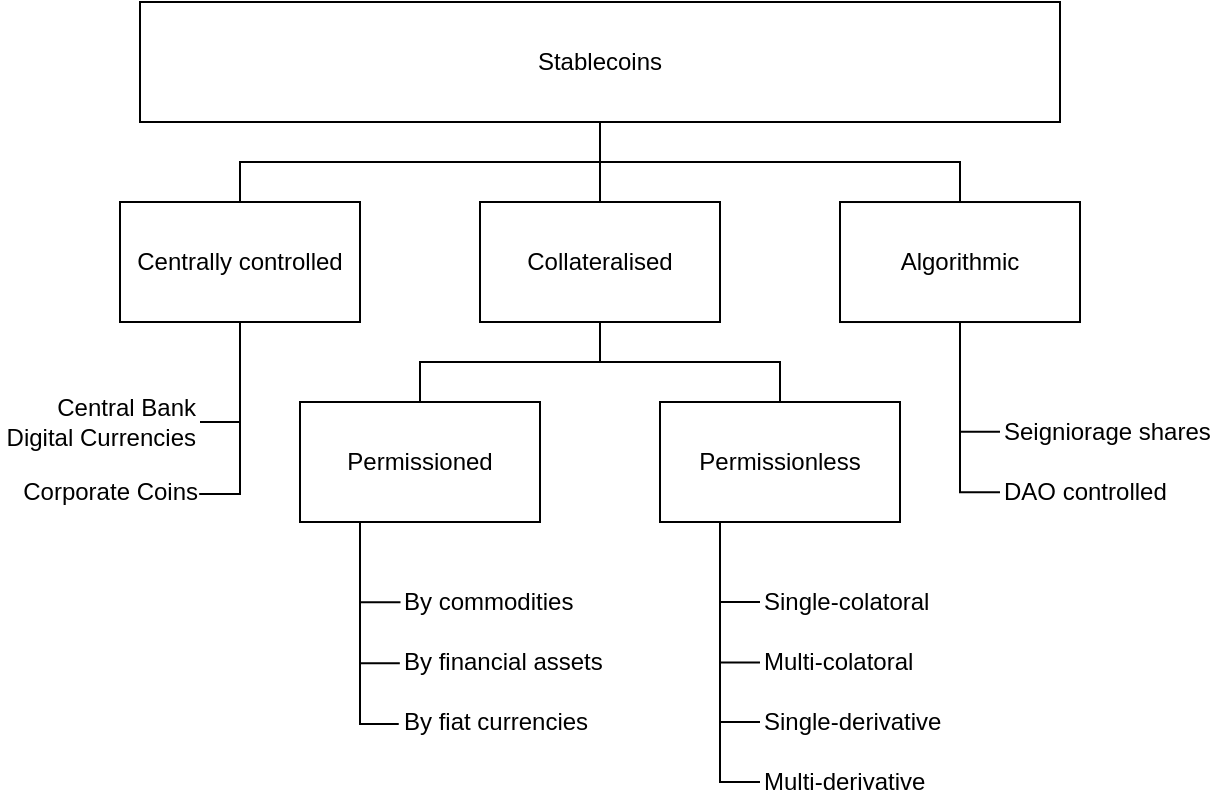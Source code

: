 <mxfile version="14.8.4" type="github">
  <diagram id="N13bFzYinG4LB2TxntSP" name="Page-1">
    <mxGraphModel dx="1412" dy="697" grid="1" gridSize="10" guides="1" tooltips="1" connect="1" arrows="1" fold="1" page="1" pageScale="1" pageWidth="850" pageHeight="1100" math="0" shadow="0">
      <root>
        <mxCell id="0" />
        <mxCell id="1" parent="0" />
        <mxCell id="s-KJNOldX9j6S-8tBvY--27" style="edgeStyle=orthogonalEdgeStyle;rounded=0;orthogonalLoop=1;jettySize=auto;html=1;entryX=0.5;entryY=0;entryDx=0;entryDy=0;endArrow=none;endFill=0;" parent="1" source="s-KJNOldX9j6S-8tBvY--1" target="s-KJNOldX9j6S-8tBvY--6" edge="1">
          <mxGeometry relative="1" as="geometry" />
        </mxCell>
        <mxCell id="s-KJNOldX9j6S-8tBvY--29" style="edgeStyle=orthogonalEdgeStyle;rounded=0;orthogonalLoop=1;jettySize=auto;html=1;endArrow=none;endFill=0;exitX=0.5;exitY=1;exitDx=0;exitDy=0;" parent="1" source="s-KJNOldX9j6S-8tBvY--1" target="s-KJNOldX9j6S-8tBvY--3" edge="1">
          <mxGeometry relative="1" as="geometry" />
        </mxCell>
        <mxCell id="s-KJNOldX9j6S-8tBvY--30" style="edgeStyle=orthogonalEdgeStyle;rounded=0;orthogonalLoop=1;jettySize=auto;html=1;entryX=0.5;entryY=0;entryDx=0;entryDy=0;endArrow=none;endFill=0;exitX=0.5;exitY=1;exitDx=0;exitDy=0;" parent="1" source="s-KJNOldX9j6S-8tBvY--1" target="s-KJNOldX9j6S-8tBvY--7" edge="1">
          <mxGeometry relative="1" as="geometry" />
        </mxCell>
        <mxCell id="s-KJNOldX9j6S-8tBvY--1" value="Stablecoins" style="rounded=0;whiteSpace=wrap;html=1;" parent="1" vertex="1">
          <mxGeometry x="120" y="130" width="460" height="60" as="geometry" />
        </mxCell>
        <mxCell id="GlD-1lXpTiAxiUlu8F3E-10" style="edgeStyle=orthogonalEdgeStyle;rounded=0;orthogonalLoop=1;jettySize=auto;html=1;exitX=0.5;exitY=1;exitDx=0;exitDy=0;entryX=1;entryY=0.5;entryDx=0;entryDy=0;endArrow=none;endFill=0;" parent="1" source="s-KJNOldX9j6S-8tBvY--3" target="GlD-1lXpTiAxiUlu8F3E-8" edge="1">
          <mxGeometry relative="1" as="geometry" />
        </mxCell>
        <mxCell id="GlD-1lXpTiAxiUlu8F3E-11" style="edgeStyle=orthogonalEdgeStyle;rounded=0;orthogonalLoop=1;jettySize=auto;html=1;exitX=0.5;exitY=1;exitDx=0;exitDy=0;entryX=0.996;entryY=0.544;entryDx=0;entryDy=0;entryPerimeter=0;endArrow=none;endFill=0;" parent="1" source="s-KJNOldX9j6S-8tBvY--3" target="GlD-1lXpTiAxiUlu8F3E-9" edge="1">
          <mxGeometry relative="1" as="geometry" />
        </mxCell>
        <mxCell id="s-KJNOldX9j6S-8tBvY--3" value="Centrally controlled" style="rounded=0;whiteSpace=wrap;html=1;" parent="1" vertex="1">
          <mxGeometry x="110" y="230" width="120" height="60" as="geometry" />
        </mxCell>
        <mxCell id="s-KJNOldX9j6S-8tBvY--33" style="edgeStyle=orthogonalEdgeStyle;rounded=0;orthogonalLoop=1;jettySize=auto;html=1;exitX=0.25;exitY=1;exitDx=0;exitDy=0;entryX=-0.001;entryY=0.506;entryDx=0;entryDy=0;entryPerimeter=0;endArrow=none;endFill=0;" parent="1" source="s-KJNOldX9j6S-8tBvY--4" target="s-KJNOldX9j6S-8tBvY--18" edge="1">
          <mxGeometry relative="1" as="geometry" />
        </mxCell>
        <mxCell id="s-KJNOldX9j6S-8tBvY--34" style="edgeStyle=orthogonalEdgeStyle;rounded=0;orthogonalLoop=1;jettySize=auto;html=1;exitX=0.25;exitY=1;exitDx=0;exitDy=0;entryX=-0.004;entryY=0.519;entryDx=0;entryDy=0;entryPerimeter=0;endArrow=none;endFill=0;" parent="1" source="s-KJNOldX9j6S-8tBvY--4" target="s-KJNOldX9j6S-8tBvY--20" edge="1">
          <mxGeometry relative="1" as="geometry" />
        </mxCell>
        <mxCell id="s-KJNOldX9j6S-8tBvY--35" style="edgeStyle=orthogonalEdgeStyle;rounded=0;orthogonalLoop=1;jettySize=auto;html=1;exitX=0.25;exitY=1;exitDx=0;exitDy=0;entryX=-0.009;entryY=0.55;entryDx=0;entryDy=0;entryPerimeter=0;endArrow=none;endFill=0;" parent="1" source="s-KJNOldX9j6S-8tBvY--4" target="s-KJNOldX9j6S-8tBvY--19" edge="1">
          <mxGeometry relative="1" as="geometry" />
        </mxCell>
        <mxCell id="s-KJNOldX9j6S-8tBvY--4" value="Permissioned" style="rounded=0;whiteSpace=wrap;html=1;" parent="1" vertex="1">
          <mxGeometry x="200" y="330" width="120" height="60" as="geometry" />
        </mxCell>
        <mxCell id="s-KJNOldX9j6S-8tBvY--37" style="edgeStyle=orthogonalEdgeStyle;rounded=0;orthogonalLoop=1;jettySize=auto;html=1;exitX=0.25;exitY=1;exitDx=0;exitDy=0;entryX=0;entryY=0.5;entryDx=0;entryDy=0;endArrow=none;endFill=0;" parent="1" source="s-KJNOldX9j6S-8tBvY--5" target="s-KJNOldX9j6S-8tBvY--15" edge="1">
          <mxGeometry relative="1" as="geometry" />
        </mxCell>
        <mxCell id="s-KJNOldX9j6S-8tBvY--38" style="edgeStyle=orthogonalEdgeStyle;rounded=0;orthogonalLoop=1;jettySize=auto;html=1;exitX=0.25;exitY=1;exitDx=0;exitDy=0;entryX=0;entryY=0.5;entryDx=0;entryDy=0;endArrow=none;endFill=0;" parent="1" source="s-KJNOldX9j6S-8tBvY--5" target="s-KJNOldX9j6S-8tBvY--16" edge="1">
          <mxGeometry relative="1" as="geometry" />
        </mxCell>
        <mxCell id="GlD-1lXpTiAxiUlu8F3E-3" style="edgeStyle=orthogonalEdgeStyle;rounded=0;orthogonalLoop=1;jettySize=auto;html=1;exitX=0.25;exitY=1;exitDx=0;exitDy=0;entryX=0;entryY=0.5;entryDx=0;entryDy=0;endArrow=none;endFill=0;" parent="1" source="s-KJNOldX9j6S-8tBvY--5" target="GlD-1lXpTiAxiUlu8F3E-1" edge="1">
          <mxGeometry relative="1" as="geometry" />
        </mxCell>
        <mxCell id="GlD-1lXpTiAxiUlu8F3E-4" style="edgeStyle=orthogonalEdgeStyle;rounded=0;orthogonalLoop=1;jettySize=auto;html=1;exitX=0.25;exitY=1;exitDx=0;exitDy=0;entryX=0;entryY=0.5;entryDx=0;entryDy=0;endArrow=none;endFill=0;" parent="1" source="s-KJNOldX9j6S-8tBvY--5" target="GlD-1lXpTiAxiUlu8F3E-2" edge="1">
          <mxGeometry relative="1" as="geometry" />
        </mxCell>
        <mxCell id="s-KJNOldX9j6S-8tBvY--5" value="Permissionless" style="rounded=0;whiteSpace=wrap;html=1;" parent="1" vertex="1">
          <mxGeometry x="380" y="330" width="120" height="60" as="geometry" />
        </mxCell>
        <mxCell id="s-KJNOldX9j6S-8tBvY--31" style="edgeStyle=orthogonalEdgeStyle;rounded=0;orthogonalLoop=1;jettySize=auto;html=1;exitX=0.5;exitY=1;exitDx=0;exitDy=0;entryX=0.5;entryY=0;entryDx=0;entryDy=0;endArrow=none;endFill=0;" parent="1" source="s-KJNOldX9j6S-8tBvY--6" target="s-KJNOldX9j6S-8tBvY--4" edge="1">
          <mxGeometry relative="1" as="geometry" />
        </mxCell>
        <mxCell id="s-KJNOldX9j6S-8tBvY--32" style="edgeStyle=orthogonalEdgeStyle;rounded=0;orthogonalLoop=1;jettySize=auto;html=1;exitX=0.5;exitY=1;exitDx=0;exitDy=0;entryX=0.5;entryY=0;entryDx=0;entryDy=0;endArrow=none;endFill=0;" parent="1" source="s-KJNOldX9j6S-8tBvY--6" target="s-KJNOldX9j6S-8tBvY--5" edge="1">
          <mxGeometry relative="1" as="geometry" />
        </mxCell>
        <mxCell id="s-KJNOldX9j6S-8tBvY--6" value="Collateralised" style="rounded=0;whiteSpace=wrap;html=1;" parent="1" vertex="1">
          <mxGeometry x="290" y="230" width="120" height="60" as="geometry" />
        </mxCell>
        <mxCell id="s-KJNOldX9j6S-8tBvY--7" value="Algorithmic" style="rounded=0;whiteSpace=wrap;html=1;" parent="1" vertex="1">
          <mxGeometry x="470" y="230.01" width="120" height="60" as="geometry" />
        </mxCell>
        <mxCell id="s-KJNOldX9j6S-8tBvY--15" value="Single-colatoral" style="text;html=1;strokeColor=none;fillColor=none;align=left;verticalAlign=middle;whiteSpace=wrap;rounded=0;" parent="1" vertex="1">
          <mxGeometry x="430" y="420" width="100" height="20" as="geometry" />
        </mxCell>
        <mxCell id="s-KJNOldX9j6S-8tBvY--16" value="Multi-colatoral" style="text;html=1;strokeColor=none;fillColor=none;align=left;verticalAlign=middle;whiteSpace=wrap;rounded=0;" parent="1" vertex="1">
          <mxGeometry x="430" y="450.23" width="100" height="20" as="geometry" />
        </mxCell>
        <mxCell id="s-KJNOldX9j6S-8tBvY--18" value="By commodities" style="text;html=1;align=left;verticalAlign=middle;resizable=0;points=[];autosize=1;strokeColor=none;" parent="1" vertex="1">
          <mxGeometry x="250.36" y="420" width="100" height="20" as="geometry" />
        </mxCell>
        <mxCell id="s-KJNOldX9j6S-8tBvY--19" value="By fiat currencies" style="text;html=1;align=left;verticalAlign=middle;resizable=0;points=[];autosize=1;strokeColor=none;" parent="1" vertex="1">
          <mxGeometry x="250.36" y="480" width="110" height="20" as="geometry" />
        </mxCell>
        <mxCell id="s-KJNOldX9j6S-8tBvY--20" value="By financial assets" style="text;html=1;align=left;verticalAlign=middle;resizable=0;points=[];autosize=1;strokeColor=none;" parent="1" vertex="1">
          <mxGeometry x="250.36" y="450.23" width="110" height="20" as="geometry" />
        </mxCell>
        <mxCell id="GlD-1lXpTiAxiUlu8F3E-5" style="edgeStyle=orthogonalEdgeStyle;rounded=0;orthogonalLoop=1;jettySize=auto;html=1;exitX=0;exitY=0.5;exitDx=0;exitDy=0;entryX=0.5;entryY=1;entryDx=0;entryDy=0;endArrow=none;endFill=0;" parent="1" source="s-KJNOldX9j6S-8tBvY--39" target="s-KJNOldX9j6S-8tBvY--7" edge="1">
          <mxGeometry relative="1" as="geometry" />
        </mxCell>
        <mxCell id="s-KJNOldX9j6S-8tBvY--39" value="Seigniorage shares" style="text;html=1;strokeColor=none;fillColor=none;align=left;verticalAlign=middle;whiteSpace=wrap;rounded=0;" parent="1" vertex="1">
          <mxGeometry x="550" y="334.89" width="110" height="20" as="geometry" />
        </mxCell>
        <mxCell id="GlD-1lXpTiAxiUlu8F3E-6" style="edgeStyle=orthogonalEdgeStyle;rounded=0;orthogonalLoop=1;jettySize=auto;html=1;exitX=0;exitY=0.5;exitDx=0;exitDy=0;endArrow=none;endFill=0;" parent="1" source="s-KJNOldX9j6S-8tBvY--40" edge="1">
          <mxGeometry relative="1" as="geometry">
            <mxPoint x="530" y="290.01" as="targetPoint" />
          </mxGeometry>
        </mxCell>
        <mxCell id="s-KJNOldX9j6S-8tBvY--40" value="DAO controlled" style="text;html=1;strokeColor=none;fillColor=none;align=left;verticalAlign=middle;whiteSpace=wrap;rounded=0;" parent="1" vertex="1">
          <mxGeometry x="550" y="365.12" width="100" height="20" as="geometry" />
        </mxCell>
        <mxCell id="GlD-1lXpTiAxiUlu8F3E-1" value="Single-derivative" style="text;html=1;strokeColor=none;fillColor=none;align=left;verticalAlign=middle;whiteSpace=wrap;rounded=0;" parent="1" vertex="1">
          <mxGeometry x="430" y="480" width="100" height="20" as="geometry" />
        </mxCell>
        <mxCell id="GlD-1lXpTiAxiUlu8F3E-2" value="Multi-derivative" style="text;html=1;strokeColor=none;fillColor=none;align=left;verticalAlign=middle;whiteSpace=wrap;rounded=0;" parent="1" vertex="1">
          <mxGeometry x="430" y="510" width="100" height="20" as="geometry" />
        </mxCell>
        <mxCell id="GlD-1lXpTiAxiUlu8F3E-8" value="Central Bank Digital Currencies" style="text;html=1;strokeColor=none;fillColor=none;align=right;verticalAlign=middle;whiteSpace=wrap;rounded=0;" parent="1" vertex="1">
          <mxGeometry x="50" y="330" width="100" height="20" as="geometry" />
        </mxCell>
        <mxCell id="GlD-1lXpTiAxiUlu8F3E-9" value="Corporate Coins" style="text;html=1;align=right;verticalAlign=middle;resizable=0;points=[];autosize=1;strokeColor=none;" parent="1" vertex="1">
          <mxGeometry x="50" y="365.12" width="100" height="20" as="geometry" />
        </mxCell>
      </root>
    </mxGraphModel>
  </diagram>
</mxfile>
